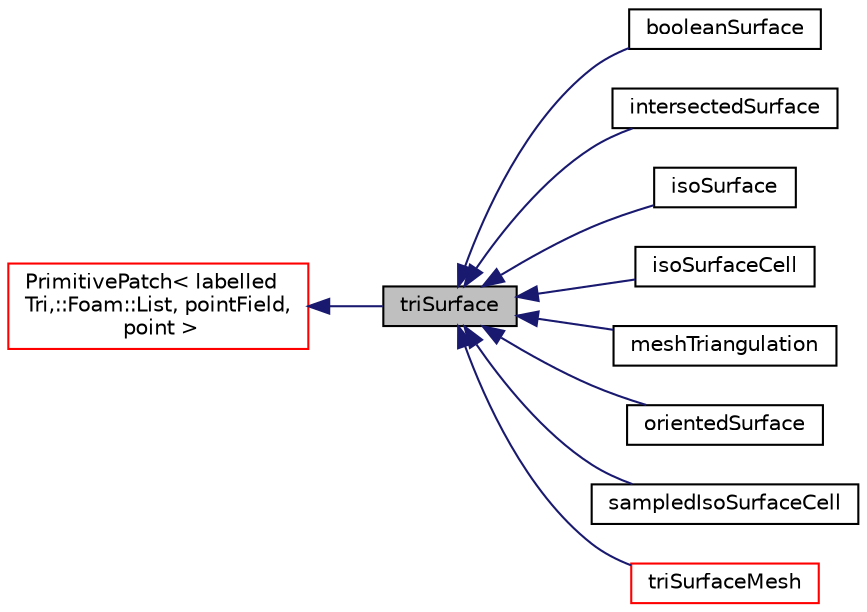 digraph "triSurface"
{
  bgcolor="transparent";
  edge [fontname="Helvetica",fontsize="10",labelfontname="Helvetica",labelfontsize="10"];
  node [fontname="Helvetica",fontsize="10",shape=record];
  rankdir="LR";
  Node1 [label="triSurface",height=0.2,width=0.4,color="black", fillcolor="grey75", style="filled", fontcolor="black"];
  Node2 -> Node1 [dir="back",color="midnightblue",fontsize="10",style="solid",fontname="Helvetica"];
  Node2 [label="PrimitivePatch\< labelled\lTri,::Foam::List, pointField,\l point \>",height=0.2,width=0.4,color="red",URL="$a01970.html"];
  Node1 -> Node3 [dir="back",color="midnightblue",fontsize="10",style="solid",fontname="Helvetica"];
  Node3 [label="booleanSurface",height=0.2,width=0.4,color="black",URL="$a00149.html",tooltip="Surface-surface intersection. Given two surfaces construct combined surface. "];
  Node1 -> Node4 [dir="back",color="midnightblue",fontsize="10",style="solid",fontname="Helvetica"];
  Node4 [label="intersectedSurface",height=0.2,width=0.4,color="black",URL="$a01165.html",tooltip="Given triSurface and intersection creates the intersected (properly triangulated) surface..."];
  Node1 -> Node5 [dir="back",color="midnightblue",fontsize="10",style="solid",fontname="Helvetica"];
  Node5 [label="isoSurface",height=0.2,width=0.4,color="black",URL="$a01191.html",tooltip="A surface formed by the iso value. After \"Regularised Marching Tetrahedra: improved iso-surface extra..."];
  Node1 -> Node6 [dir="back",color="midnightblue",fontsize="10",style="solid",fontname="Helvetica"];
  Node6 [label="isoSurfaceCell",height=0.2,width=0.4,color="black",URL="$a01192.html",tooltip="A surface formed by the iso value. After \"Polygonising A Scalar Field Using Tetrahedrons\", Paul Bourke (http://paulbourke.net/geometry/polygonise) and \"Regularised Marching Tetrahedra: improved iso-surface extraction\", G.M. Treece, R.W. Prager and A.H. Gee. "];
  Node1 -> Node7 [dir="back",color="midnightblue",fontsize="10",style="solid",fontname="Helvetica"];
  Node7 [label="meshTriangulation",height=0.2,width=0.4,color="black",URL="$a01477.html",tooltip="Triangulation of mesh faces. Generates (multiply connected) trisurface. "];
  Node1 -> Node8 [dir="back",color="midnightblue",fontsize="10",style="solid",fontname="Helvetica"];
  Node8 [label="orientedSurface",height=0.2,width=0.4,color="black",URL="$a01721.html",tooltip="Given point flip all faces such that normals point in same direction. "];
  Node1 -> Node9 [dir="back",color="midnightblue",fontsize="10",style="solid",fontname="Helvetica"];
  Node9 [label="sampledIsoSurfaceCell",height=0.2,width=0.4,color="black",URL="$a02224.html",tooltip="A sampledSurface defined by a surface of iso value. Always triangulated. To be used in sampleSurfaces..."];
  Node1 -> Node10 [dir="back",color="midnightblue",fontsize="10",style="solid",fontname="Helvetica"];
  Node10 [label="triSurfaceMesh",height=0.2,width=0.4,color="red",URL="$a02683.html",tooltip="IOoject and searching on triSurface. "];
}
